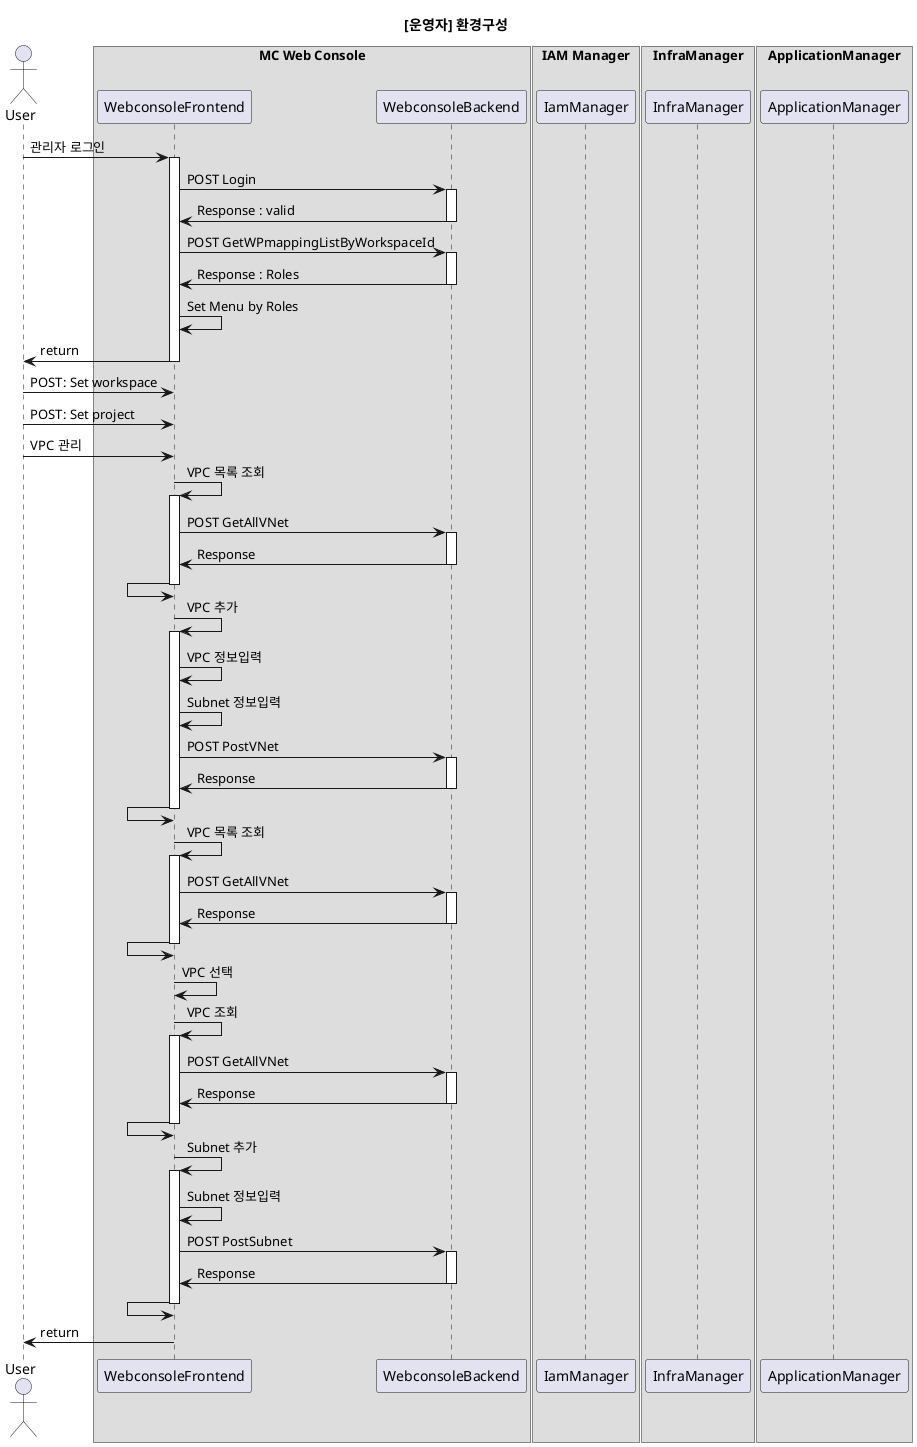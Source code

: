 @startuml

title "[운영자] 환경구성"

actor User as EndUser

box "MC Web Console"
participant WebconsoleFrontend
participant WebconsoleBackend
end box

box "IAM Manager"
participant IamManager
end box

box "InfraManager"
participant InfraManager
end box

box "ApplicationManager"
participant ApplicationManager
end box

EndUser     -> WebconsoleFrontend ++: 관리자 로그인
    WebconsoleFrontend -> WebconsoleBackend ++: POST Login
    WebconsoleFrontend  <- WebconsoleBackend --: Response : valid
    WebconsoleFrontend -> WebconsoleBackend ++: POST GetWPmappingListByWorkspaceId
    WebconsoleFrontend  <- WebconsoleBackend --: Response : Roles

    WebconsoleFrontend -> WebconsoleFrontend : Set Menu by Roles
EndUser     <- WebconsoleFrontend --: return 

EndUser     -> WebconsoleFrontend : POST: Set workspace
EndUser     -> WebconsoleFrontend : POST: Set project

EndUser     -> WebconsoleFrontend : VPC 관리
    WebconsoleFrontend -> WebconsoleFrontend ++: VPC 목록 조회
        WebconsoleFrontend  -> WebconsoleBackend ++: POST GetAllVNet
        WebconsoleFrontend  <- WebconsoleBackend --: Response
    WebconsoleFrontend <- WebconsoleFrontend --: 

    WebconsoleFrontend -> WebconsoleFrontend ++: VPC 추가
        WebconsoleFrontend -> WebconsoleFrontend : VPC 정보입력
        WebconsoleFrontend -> WebconsoleFrontend : Subnet 정보입력
        WebconsoleFrontend  -> WebconsoleBackend ++: POST PostVNet
        WebconsoleFrontend  <- WebconsoleBackend --: Response
    WebconsoleFrontend <- WebconsoleFrontend --: 

    WebconsoleFrontend -> WebconsoleFrontend ++: VPC 목록 조회
        WebconsoleFrontend  -> WebconsoleBackend ++: POST GetAllVNet
        WebconsoleFrontend  <- WebconsoleBackend --: Response
    WebconsoleFrontend <- WebconsoleFrontend --: 

    WebconsoleFrontend -> WebconsoleFrontend : VPC 선택
    WebconsoleFrontend -> WebconsoleFrontend ++: VPC 조회
        WebconsoleFrontend  -> WebconsoleBackend ++: POST GetAllVNet
        WebconsoleFrontend  <- WebconsoleBackend --: Response
    WebconsoleFrontend <- WebconsoleFrontend --: 

    WebconsoleFrontend -> WebconsoleFrontend ++: Subnet 추가
        WebconsoleFrontend -> WebconsoleFrontend : Subnet 정보입력
        WebconsoleFrontend  -> WebconsoleBackend ++: POST PostSubnet
        WebconsoleFrontend  <- WebconsoleBackend --: Response
    WebconsoleFrontend <- WebconsoleFrontend --: 

EndUser     <- WebconsoleFrontend --: return 

@enduml
